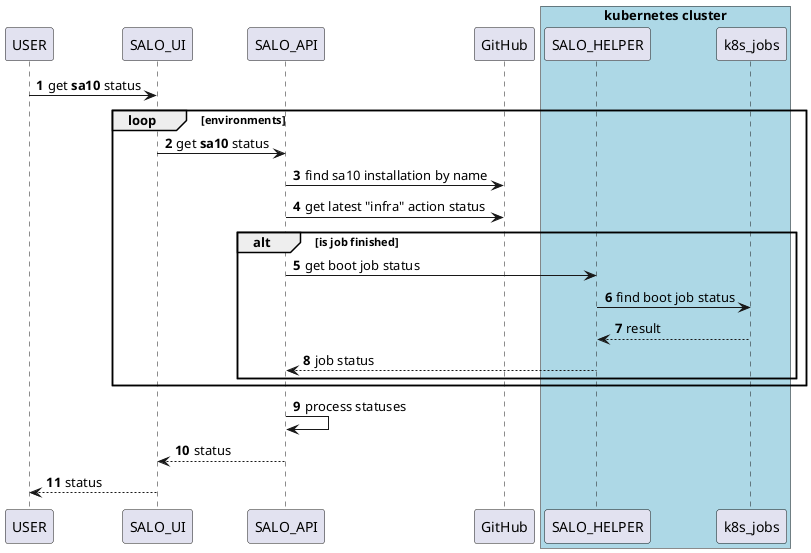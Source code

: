 @startuml

autonumber

USER -> SALO_UI: get **sa10** status
loop environments
    SALO_UI -> SALO_API: get **sa10** status
    SALO_API -> GitHub: find sa10 installation by name
    SALO_API -> GitHub: get latest "infra" action status
    alt is job finished
        box "kubernetes cluster" #LightBlue
            SALO_API -> SALO_HELPER: get boot job status
            SALO_HELPER -> k8s_jobs: find boot job status
            k8s_jobs --> SALO_HELPER: result
            SALO_HELPER --> SALO_API: job status
        end box
    end alt
end alt

SALO_API -> SALO_API: process statuses

SALO_API --> SALO_UI: status
SALO_UI --> USER:  status

@enduml